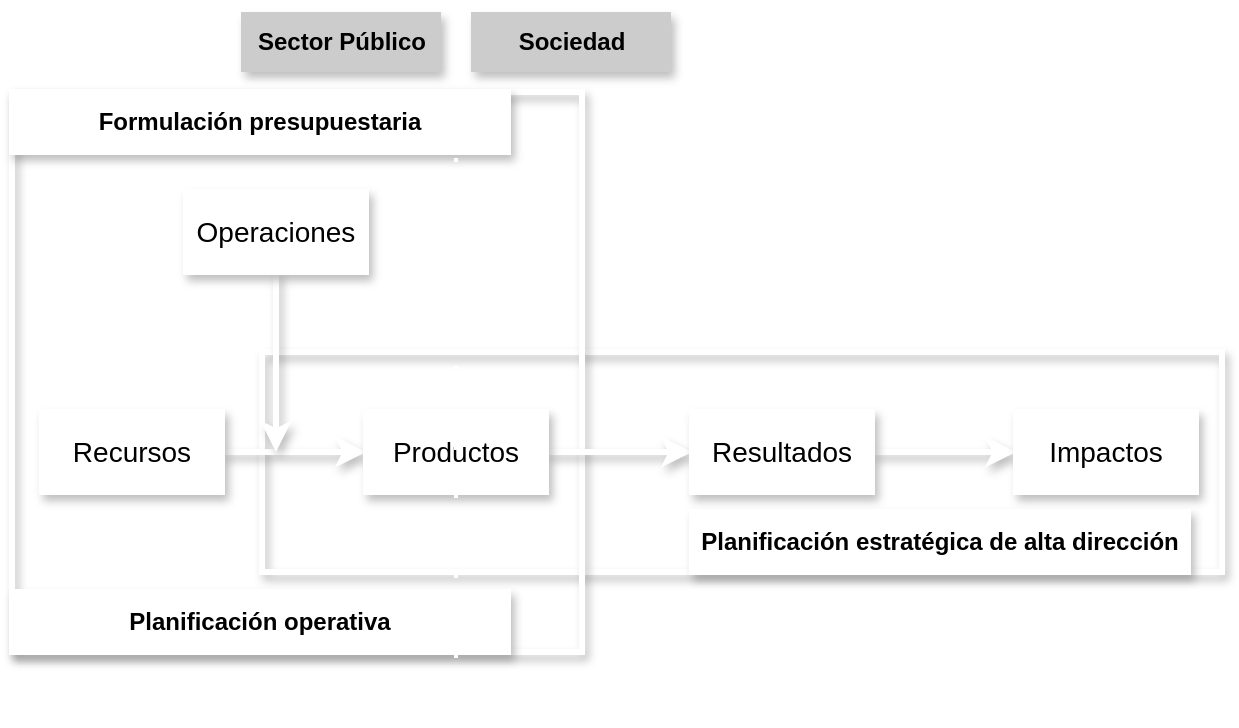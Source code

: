 <mxfile version="22.0.4" type="device">
  <diagram name="Página-1" id="bS2MjokrFLo7E7JU0h8C">
    <mxGraphModel dx="1434" dy="742" grid="1" gridSize="10" guides="1" tooltips="1" connect="1" arrows="1" fold="1" page="1" pageScale="1" pageWidth="827" pageHeight="1169" math="0" shadow="0">
      <root>
        <mxCell id="0" />
        <mxCell id="1" parent="0" />
        <mxCell id="ZuZGGENEoOjbWPKfL3nu-9" value="" style="rounded=0;whiteSpace=wrap;html=1;fillColor=none;gradientColor=none;fillStyle=cross-hatch;shadow=1;strokeWidth=3;strokeColor=#FFFFFF;" vertex="1" parent="1">
          <mxGeometry x="170" y="310" width="480" height="110" as="geometry" />
        </mxCell>
        <mxCell id="ZuZGGENEoOjbWPKfL3nu-8" value="" style="rounded=0;whiteSpace=wrap;html=1;fillColor=none;fillStyle=dots;shadow=1;strokeWidth=3;strokeColor=#FFFFFF;" vertex="1" parent="1">
          <mxGeometry x="45" y="180" width="285" height="280" as="geometry" />
        </mxCell>
        <mxCell id="ZuZGGENEoOjbWPKfL3nu-13" style="edgeStyle=orthogonalEdgeStyle;rounded=0;orthogonalLoop=1;jettySize=auto;html=1;strokeWidth=3;shadow=1;strokeColor=#FFFFFF;" edge="1" parent="1" source="ZuZGGENEoOjbWPKfL3nu-1" target="ZuZGGENEoOjbWPKfL3nu-4">
          <mxGeometry relative="1" as="geometry" />
        </mxCell>
        <mxCell id="ZuZGGENEoOjbWPKfL3nu-1" value="Recursos" style="rounded=0;whiteSpace=wrap;html=1;fontSize=14;shadow=1;strokeWidth=3;strokeColor=#FFFFFF;" vertex="1" parent="1">
          <mxGeometry x="60" y="340" width="90" height="40" as="geometry" />
        </mxCell>
        <mxCell id="ZuZGGENEoOjbWPKfL3nu-2" style="edgeStyle=orthogonalEdgeStyle;rounded=0;orthogonalLoop=1;jettySize=auto;html=1;exitX=0.5;exitY=1;exitDx=0;exitDy=0;fontSize=14;shadow=1;strokeWidth=3;strokeColor=#FFFFFF;" edge="1" parent="1" source="ZuZGGENEoOjbWPKfL3nu-1" target="ZuZGGENEoOjbWPKfL3nu-1">
          <mxGeometry relative="1" as="geometry" />
        </mxCell>
        <mxCell id="ZuZGGENEoOjbWPKfL3nu-14" style="edgeStyle=orthogonalEdgeStyle;rounded=0;orthogonalLoop=1;jettySize=auto;html=1;strokeWidth=3;shadow=1;strokeColor=#FFFFFF;" edge="1" parent="1" source="ZuZGGENEoOjbWPKfL3nu-4" target="ZuZGGENEoOjbWPKfL3nu-5">
          <mxGeometry relative="1" as="geometry" />
        </mxCell>
        <mxCell id="ZuZGGENEoOjbWPKfL3nu-4" value="Productos" style="rounded=0;whiteSpace=wrap;html=1;fontSize=14;shadow=1;strokeWidth=3;strokeColor=#FFFFFF;" vertex="1" parent="1">
          <mxGeometry x="222" y="340" width="90" height="40" as="geometry" />
        </mxCell>
        <mxCell id="ZuZGGENEoOjbWPKfL3nu-15" style="edgeStyle=orthogonalEdgeStyle;rounded=0;orthogonalLoop=1;jettySize=auto;html=1;strokeWidth=3;shadow=1;strokeColor=#FFFFFF;" edge="1" parent="1" source="ZuZGGENEoOjbWPKfL3nu-5" target="ZuZGGENEoOjbWPKfL3nu-6">
          <mxGeometry relative="1" as="geometry" />
        </mxCell>
        <mxCell id="ZuZGGENEoOjbWPKfL3nu-5" value="Resultados" style="rounded=0;whiteSpace=wrap;html=1;fontSize=14;shadow=1;strokeWidth=3;strokeColor=#FFFFFF;" vertex="1" parent="1">
          <mxGeometry x="385" y="340" width="90" height="40" as="geometry" />
        </mxCell>
        <mxCell id="ZuZGGENEoOjbWPKfL3nu-6" value="Impactos" style="rounded=0;whiteSpace=wrap;html=1;fontSize=14;shadow=1;strokeWidth=3;strokeColor=#FFFFFF;" vertex="1" parent="1">
          <mxGeometry x="547" y="340" width="90" height="40" as="geometry" />
        </mxCell>
        <mxCell id="ZuZGGENEoOjbWPKfL3nu-16" style="edgeStyle=orthogonalEdgeStyle;rounded=0;orthogonalLoop=1;jettySize=auto;html=1;strokeWidth=3;shadow=1;strokeColor=#FFFFFF;" edge="1" parent="1" source="ZuZGGENEoOjbWPKfL3nu-7">
          <mxGeometry relative="1" as="geometry">
            <mxPoint x="177" y="360" as="targetPoint" />
          </mxGeometry>
        </mxCell>
        <mxCell id="ZuZGGENEoOjbWPKfL3nu-7" value="Operaciones" style="rounded=0;whiteSpace=wrap;html=1;fontSize=14;shadow=1;strokeWidth=3;strokeColor=#FFFFFF;" vertex="1" parent="1">
          <mxGeometry x="132" y="230" width="90" height="40" as="geometry" />
        </mxCell>
        <mxCell id="ZuZGGENEoOjbWPKfL3nu-10" value="Planificación estratégica de alta dirección" style="rounded=0;whiteSpace=wrap;html=1;strokeColor=#FFFFFF;fontStyle=1;glass=0;shadow=1;strokeWidth=3;" vertex="1" parent="1">
          <mxGeometry x="385" y="390" width="248" height="30" as="geometry" />
        </mxCell>
        <mxCell id="ZuZGGENEoOjbWPKfL3nu-11" value="Planificación operativa" style="rounded=0;whiteSpace=wrap;html=1;strokeColor=#FFFFFF;fontStyle=1;glass=0;shadow=1;strokeWidth=3;" vertex="1" parent="1">
          <mxGeometry x="45" y="430" width="248" height="30" as="geometry" />
        </mxCell>
        <mxCell id="ZuZGGENEoOjbWPKfL3nu-12" value="Formulación presupuestaria" style="rounded=0;whiteSpace=wrap;html=1;strokeColor=#FFFFFF;fontStyle=1;shadow=1;strokeWidth=3;" vertex="1" parent="1">
          <mxGeometry x="45" y="180" width="248" height="30" as="geometry" />
        </mxCell>
        <mxCell id="ZuZGGENEoOjbWPKfL3nu-17" value="" style="endArrow=none;dashed=1;html=1;dashPattern=1 3;strokeWidth=2;rounded=0;shadow=0;strokeColor=#FFFFFF;" edge="1" parent="1">
          <mxGeometry width="50" height="50" relative="1" as="geometry">
            <mxPoint x="267" y="495" as="sourcePoint" />
            <mxPoint x="267" y="135" as="targetPoint" />
          </mxGeometry>
        </mxCell>
        <mxCell id="ZuZGGENEoOjbWPKfL3nu-18" value="Sector Público" style="rounded=0;whiteSpace=wrap;html=1;strokeColor=none;fontStyle=1;labelBackgroundColor=#CCCCCC;fillColor=#CCCCCC;shadow=1;" vertex="1" parent="1">
          <mxGeometry x="159.5" y="140" width="100" height="30" as="geometry" />
        </mxCell>
        <mxCell id="ZuZGGENEoOjbWPKfL3nu-19" value="Sociedad" style="rounded=0;whiteSpace=wrap;html=1;strokeColor=none;fontStyle=1;labelBackgroundColor=#CCCCCC;fillColor=#CCCCCC;shadow=1;" vertex="1" parent="1">
          <mxGeometry x="274.5" y="140" width="100" height="30" as="geometry" />
        </mxCell>
      </root>
    </mxGraphModel>
  </diagram>
</mxfile>
